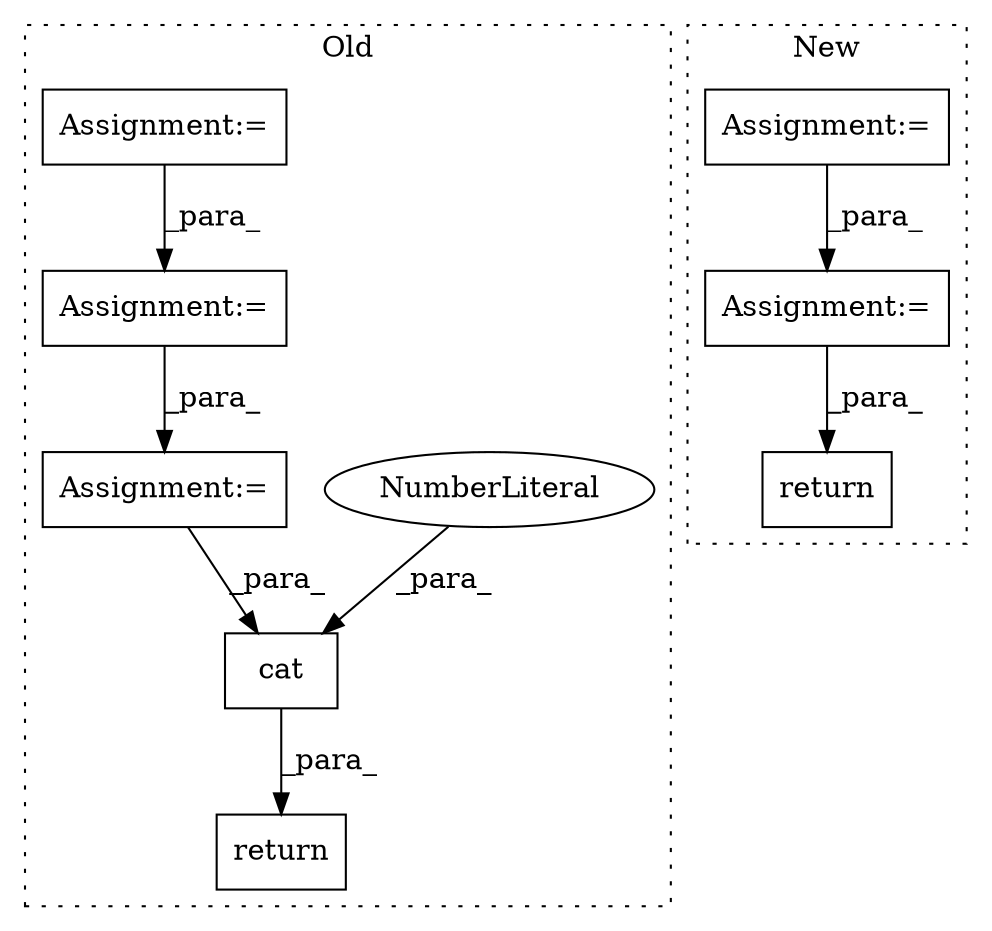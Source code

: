 digraph G {
subgraph cluster0 {
1 [label="cat" a="32" s="18999,19047" l="4,1" shape="box"];
3 [label="return" a="41" s="19054" l="7" shape="box"];
4 [label="Assignment:=" a="7" s="18603" l="1" shape="box"];
5 [label="NumberLiteral" a="34" s="19046" l="1" shape="ellipse"];
8 [label="Assignment:=" a="7" s="18823" l="1" shape="box"];
9 [label="Assignment:=" a="7" s="18565" l="1" shape="box"];
label = "Old";
style="dotted";
}
subgraph cluster1 {
2 [label="return" a="41" s="14916" l="12" shape="box"];
6 [label="Assignment:=" a="7" s="14782" l="1" shape="box"];
7 [label="Assignment:=" a="7" s="14843" l="1" shape="box"];
label = "New";
style="dotted";
}
1 -> 3 [label="_para_"];
4 -> 8 [label="_para_"];
5 -> 1 [label="_para_"];
6 -> 7 [label="_para_"];
7 -> 2 [label="_para_"];
8 -> 1 [label="_para_"];
9 -> 4 [label="_para_"];
}